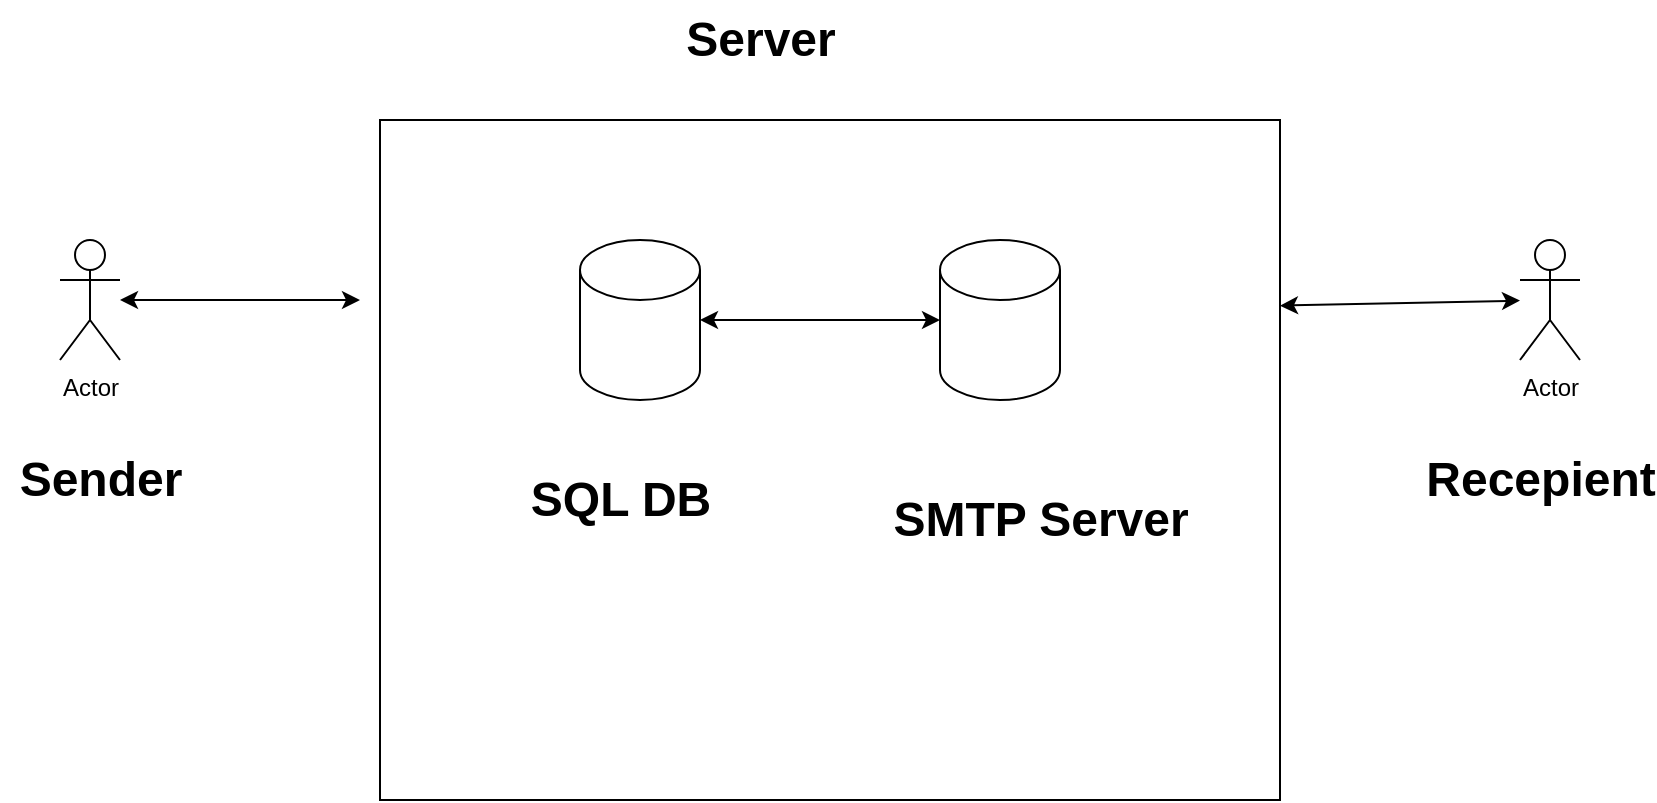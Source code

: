 <mxfile version="22.0.8" type="github">
  <diagram name="Page-1" id="WgAlQqyZzCUHRBC_JyW_">
    <mxGraphModel dx="1140" dy="636" grid="1" gridSize="10" guides="1" tooltips="1" connect="1" arrows="1" fold="1" page="1" pageScale="1" pageWidth="850" pageHeight="1100" math="0" shadow="0">
      <root>
        <mxCell id="0" />
        <mxCell id="1" parent="0" />
        <mxCell id="RyrGZW9c7uoxQgayMa2L-21" value="" style="rounded=0;whiteSpace=wrap;html=1;labelBackgroundColor=default;verticalAlign=bottom;" vertex="1" parent="1">
          <mxGeometry x="210" y="270" width="450" height="340" as="geometry" />
        </mxCell>
        <mxCell id="RyrGZW9c7uoxQgayMa2L-3" value="Server" style="text;strokeColor=none;fillColor=none;html=1;fontSize=24;fontStyle=1;verticalAlign=middle;align=center;" vertex="1" parent="1">
          <mxGeometry x="350" y="210" width="100" height="40" as="geometry" />
        </mxCell>
        <mxCell id="RyrGZW9c7uoxQgayMa2L-8" value="Actor" style="shape=umlActor;verticalLabelPosition=bottom;verticalAlign=top;html=1;outlineConnect=0;" vertex="1" parent="1">
          <mxGeometry x="50" y="330" width="30" height="60" as="geometry" />
        </mxCell>
        <mxCell id="RyrGZW9c7uoxQgayMa2L-9" value="Actor" style="shape=umlActor;verticalLabelPosition=bottom;verticalAlign=top;html=1;outlineConnect=0;" vertex="1" parent="1">
          <mxGeometry x="780" y="330" width="30" height="60" as="geometry" />
        </mxCell>
        <mxCell id="RyrGZW9c7uoxQgayMa2L-10" value="" style="shape=cylinder3;whiteSpace=wrap;html=1;boundedLbl=1;backgroundOutline=1;size=15;" vertex="1" parent="1">
          <mxGeometry x="310" y="330" width="60" height="80" as="geometry" />
        </mxCell>
        <mxCell id="RyrGZW9c7uoxQgayMa2L-11" value="SQL DB" style="text;strokeColor=none;fillColor=none;html=1;fontSize=24;fontStyle=1;verticalAlign=middle;align=center;" vertex="1" parent="1">
          <mxGeometry x="280" y="430" width="100" height="60" as="geometry" />
        </mxCell>
        <mxCell id="RyrGZW9c7uoxQgayMa2L-12" value="" style="shape=cylinder3;whiteSpace=wrap;html=1;boundedLbl=1;backgroundOutline=1;size=15;" vertex="1" parent="1">
          <mxGeometry x="490" y="330" width="60" height="80" as="geometry" />
        </mxCell>
        <mxCell id="RyrGZW9c7uoxQgayMa2L-16" value="SMTP Server&lt;br&gt;" style="text;strokeColor=none;fillColor=none;html=1;fontSize=24;fontStyle=1;verticalAlign=middle;align=center;" vertex="1" parent="1">
          <mxGeometry x="490" y="450" width="100" height="40" as="geometry" />
        </mxCell>
        <mxCell id="RyrGZW9c7uoxQgayMa2L-19" value="Sender" style="text;strokeColor=none;fillColor=none;html=1;fontSize=24;fontStyle=1;verticalAlign=middle;align=center;" vertex="1" parent="1">
          <mxGeometry x="20" y="430" width="100" height="40" as="geometry" />
        </mxCell>
        <mxCell id="RyrGZW9c7uoxQgayMa2L-20" value="Recepient" style="text;strokeColor=none;fillColor=none;html=1;fontSize=24;fontStyle=1;verticalAlign=middle;align=center;" vertex="1" parent="1">
          <mxGeometry x="740" y="430" width="100" height="40" as="geometry" />
        </mxCell>
        <mxCell id="RyrGZW9c7uoxQgayMa2L-32" value="" style="endArrow=classic;startArrow=classic;html=1;rounded=0;exitX=1;exitY=0.5;exitDx=0;exitDy=0;exitPerimeter=0;" edge="1" parent="1" source="RyrGZW9c7uoxQgayMa2L-10" target="RyrGZW9c7uoxQgayMa2L-12">
          <mxGeometry width="50" height="50" relative="1" as="geometry">
            <mxPoint x="360" y="460" as="sourcePoint" />
            <mxPoint x="410" y="410" as="targetPoint" />
          </mxGeometry>
        </mxCell>
        <mxCell id="RyrGZW9c7uoxQgayMa2L-33" value="" style="endArrow=classic;startArrow=classic;html=1;rounded=0;" edge="1" parent="1" target="RyrGZW9c7uoxQgayMa2L-8">
          <mxGeometry width="50" height="50" relative="1" as="geometry">
            <mxPoint x="200" y="360" as="sourcePoint" />
            <mxPoint x="410" y="410" as="targetPoint" />
          </mxGeometry>
        </mxCell>
        <mxCell id="RyrGZW9c7uoxQgayMa2L-34" value="" style="endArrow=classic;startArrow=classic;html=1;rounded=0;exitX=1;exitY=0.273;exitDx=0;exitDy=0;exitPerimeter=0;" edge="1" parent="1" source="RyrGZW9c7uoxQgayMa2L-21" target="RyrGZW9c7uoxQgayMa2L-9">
          <mxGeometry width="50" height="50" relative="1" as="geometry">
            <mxPoint x="580" y="410" as="sourcePoint" />
            <mxPoint x="410" y="410" as="targetPoint" />
          </mxGeometry>
        </mxCell>
      </root>
    </mxGraphModel>
  </diagram>
</mxfile>
